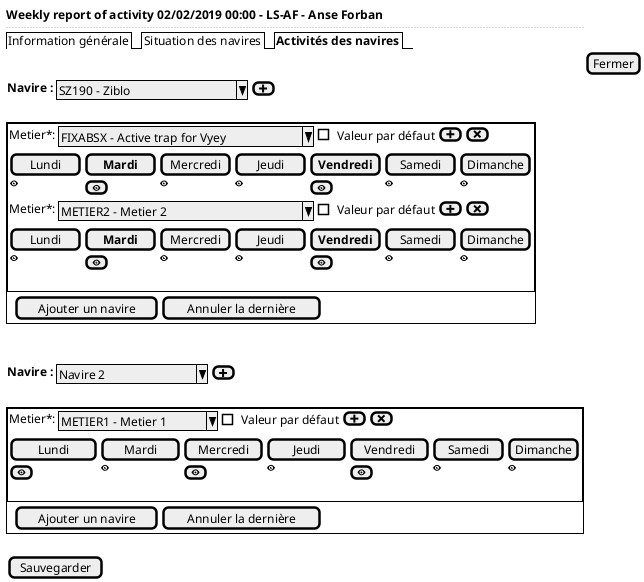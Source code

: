@startsalt
{
  <b>Weekly report of activity 02/02/2019 00:00 - LS-AF - Anse Forban
  ..
  {/ Information générale | Situation des navires | <b>Activités des navires }
  .| [Fermer]
  {<b>Navire :            | { ^SZ190 - Ziblo         ^ | [<&plus>]}}
  .
  {+
    {+
        {Metier*:        | { ^FIXABSX - Active trap for Vyey^ | [] Valeur par défaut }  | [<&plus>]| [<&x>]}

        {
            [Lundi   ] | [<b>Mardi   ] | [Mercredi] | [Jeudi   ] | [<b>Vendredi] | [Samedi  ] | [Dimanche]
            <&eye>     | [<&eye>]      | <&eye>     | <&eye>     | [<&eye>]      | <&eye>     | <&eye>
        }
        {Metier*:        | { ^METIER2 - Metier 2            ^ | [] Valeur par défaut }  | [<&plus>]| [<&x>]}

        {
            [Lundi   ] | [<b>Mardi   ] | [Mercredi] | [Jeudi   ] | [<b>Vendredi] | [Samedi  ] | [Dimanche]
            <&eye>     | [<&eye>]      | <&eye>     | <&eye>     | [<&eye>]      | <&eye>     | <&eye>
        }
        .
    }
        {. |  {[Ajouter un navire] | [Annuler la dernière]}}
  }
  .
  .
  {<b>Navire :            | { ^Navire 2         ^ | [<&plus>]}}
  .
  {+
    {+
        {Metier*:        | { ^METIER1 - Metier 1^ | [] Valeur par défaut }  | [<&plus>]| [<&x>]}

        {
            [Lundi     ] | [Mardi    ] | [Mercredi ] | [Jeudi    ] | [Vendredi ] | [Samedi  ] | [Dimanche]
            [<&eye>]     | <&eye>     | [<&eye>]    | <&eye>     | [<&eye>]      | <&eye>     | <&eye>
        }
        .
    }
        {. |  {[Ajouter un navire] | [Annuler la dernière]}}
  }
  .
  {[Sauvegarder]}
}
@endsalt
